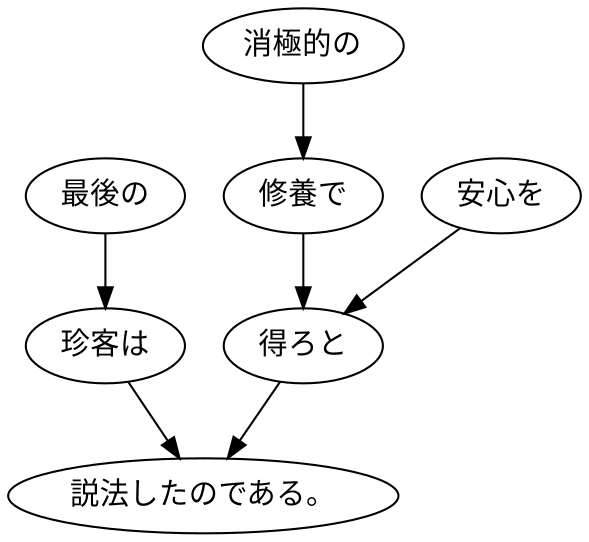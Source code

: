 digraph graph5551 {
	node0 [label="最後の"];
	node1 [label="珍客は"];
	node2 [label="消極的の"];
	node3 [label="修養で"];
	node4 [label="安心を"];
	node5 [label="得ろと"];
	node6 [label="説法したのである。"];
	node0 -> node1;
	node1 -> node6;
	node2 -> node3;
	node3 -> node5;
	node4 -> node5;
	node5 -> node6;
}
